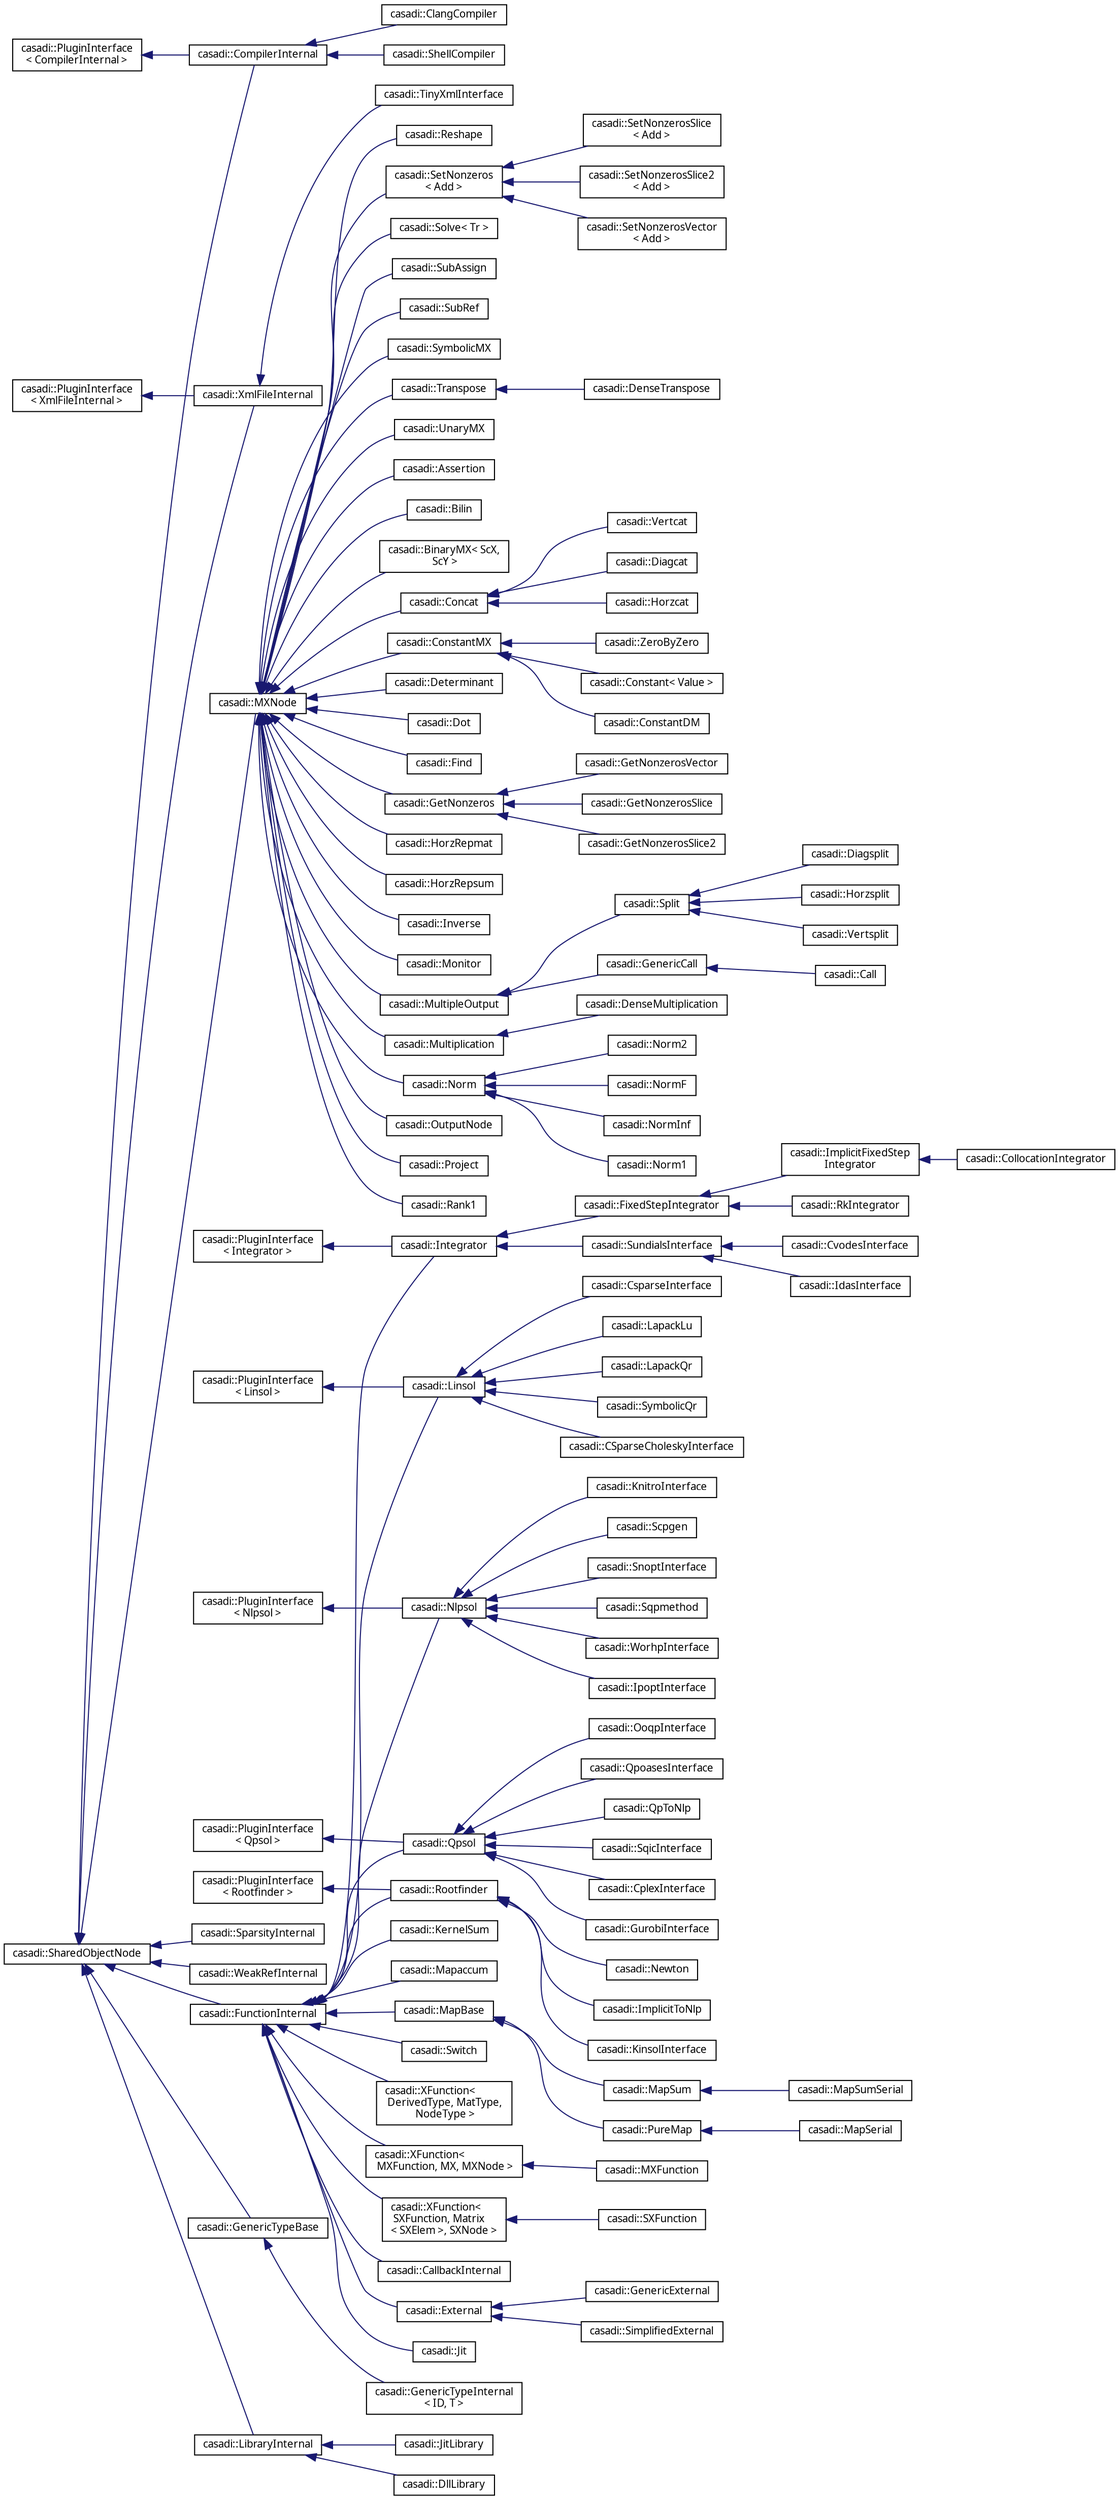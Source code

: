 digraph "Graphical Class Hierarchy"
{
  edge [fontname="FreeSans.ttf",fontsize="10",labelfontname="FreeSans.ttf",labelfontsize="10"];
  node [fontname="FreeSans.ttf",fontsize="10",shape=record];
  rankdir="LR";
  Node1 [label="casadi::PluginInterface\l\< CompilerInternal \>",height=0.2,width=0.4,color="black", fillcolor="white", style="filled",URL="$d4/d37/classcasadi_1_1PluginInterface.html"];
  Node1 -> Node2 [dir="back",color="midnightblue",fontsize="10",style="solid",fontname="FreeSans.ttf"];
  Node2 [label="casadi::CompilerInternal",height=0.2,width=0.4,color="black", fillcolor="white", style="filled",URL="$d6/d84/classcasadi_1_1CompilerInternal.html",tooltip="Compiler internal class. "];
  Node2 -> Node3 [dir="back",color="midnightblue",fontsize="10",style="solid",fontname="FreeSans.ttf"];
  Node3 [label="casadi::ClangCompiler",height=0.2,width=0.4,color="black", fillcolor="white", style="filled",URL="$de/d87/classcasadi_1_1ClangCompiler.html",tooltip="&#39;clang&#39; plugin for Compiler "];
  Node2 -> Node4 [dir="back",color="midnightblue",fontsize="10",style="solid",fontname="FreeSans.ttf"];
  Node4 [label="casadi::ShellCompiler",height=0.2,width=0.4,color="black", fillcolor="white", style="filled",URL="$d6/d62/classcasadi_1_1ShellCompiler.html",tooltip="&#39;shell&#39; plugin for Compiler "];
  Node5 [label="casadi::PluginInterface\l\< Integrator \>",height=0.2,width=0.4,color="black", fillcolor="white", style="filled",URL="$d4/d37/classcasadi_1_1PluginInterface.html"];
  Node5 -> Node6 [dir="back",color="midnightblue",fontsize="10",style="solid",fontname="FreeSans.ttf"];
  Node6 [label="casadi::Integrator",height=0.2,width=0.4,color="black", fillcolor="white", style="filled",URL="$db/d3d/classcasadi_1_1Integrator.html",tooltip="Internal storage for integrator related data. "];
  Node6 -> Node7 [dir="back",color="midnightblue",fontsize="10",style="solid",fontname="FreeSans.ttf"];
  Node7 [label="casadi::FixedStepIntegrator",height=0.2,width=0.4,color="black", fillcolor="white", style="filled",URL="$da/da8/classcasadi_1_1FixedStepIntegrator.html"];
  Node7 -> Node8 [dir="back",color="midnightblue",fontsize="10",style="solid",fontname="FreeSans.ttf"];
  Node8 [label="casadi::ImplicitFixedStep\lIntegrator",height=0.2,width=0.4,color="black", fillcolor="white", style="filled",URL="$d8/d7b/classcasadi_1_1ImplicitFixedStepIntegrator.html"];
  Node8 -> Node9 [dir="back",color="midnightblue",fontsize="10",style="solid",fontname="FreeSans.ttf"];
  Node9 [label="casadi::CollocationIntegrator",height=0.2,width=0.4,color="black", fillcolor="white", style="filled",URL="$d1/d2f/classcasadi_1_1CollocationIntegrator.html",tooltip="&#39;collocation&#39; plugin for Integrator "];
  Node7 -> Node10 [dir="back",color="midnightblue",fontsize="10",style="solid",fontname="FreeSans.ttf"];
  Node10 [label="casadi::RkIntegrator",height=0.2,width=0.4,color="black", fillcolor="white", style="filled",URL="$d6/d6e/classcasadi_1_1RkIntegrator.html",tooltip="&#39;rk&#39; plugin for Integrator "];
  Node6 -> Node11 [dir="back",color="midnightblue",fontsize="10",style="solid",fontname="FreeSans.ttf"];
  Node11 [label="casadi::SundialsInterface",height=0.2,width=0.4,color="black", fillcolor="white", style="filled",URL="$d6/d90/classcasadi_1_1SundialsInterface.html"];
  Node11 -> Node12 [dir="back",color="midnightblue",fontsize="10",style="solid",fontname="FreeSans.ttf"];
  Node12 [label="casadi::CvodesInterface",height=0.2,width=0.4,color="black", fillcolor="white", style="filled",URL="$d2/d5f/classcasadi_1_1CvodesInterface.html",tooltip="&#39;cvodes&#39; plugin for Integrator "];
  Node11 -> Node13 [dir="back",color="midnightblue",fontsize="10",style="solid",fontname="FreeSans.ttf"];
  Node13 [label="casadi::IdasInterface",height=0.2,width=0.4,color="black", fillcolor="white", style="filled",URL="$d2/d52/classcasadi_1_1IdasInterface.html",tooltip="&#39;idas&#39; plugin for Integrator "];
  Node14 [label="casadi::PluginInterface\l\< Linsol \>",height=0.2,width=0.4,color="black", fillcolor="white", style="filled",URL="$d4/d37/classcasadi_1_1PluginInterface.html"];
  Node14 -> Node15 [dir="back",color="midnightblue",fontsize="10",style="solid",fontname="FreeSans.ttf"];
  Node15 [label="casadi::Linsol",height=0.2,width=0.4,color="black", fillcolor="white", style="filled",URL="$d5/d08/classcasadi_1_1Linsol.html"];
  Node15 -> Node16 [dir="back",color="midnightblue",fontsize="10",style="solid",fontname="FreeSans.ttf"];
  Node16 [label="casadi::CSparseCholeskyInterface",height=0.2,width=0.4,color="black", fillcolor="white", style="filled",URL="$de/dd2/classcasadi_1_1CSparseCholeskyInterface.html",tooltip="&#39;csparsecholesky&#39; plugin for Linsol "];
  Node15 -> Node17 [dir="back",color="midnightblue",fontsize="10",style="solid",fontname="FreeSans.ttf"];
  Node17 [label="casadi::CsparseInterface",height=0.2,width=0.4,color="black", fillcolor="white", style="filled",URL="$db/d12/classcasadi_1_1CsparseInterface.html",tooltip="&#39;csparse&#39; plugin for Linsol "];
  Node15 -> Node18 [dir="back",color="midnightblue",fontsize="10",style="solid",fontname="FreeSans.ttf"];
  Node18 [label="casadi::LapackLu",height=0.2,width=0.4,color="black", fillcolor="white", style="filled",URL="$db/d6e/classcasadi_1_1LapackLu.html",tooltip="&#39;lapacklu&#39; plugin for Linsol "];
  Node15 -> Node19 [dir="back",color="midnightblue",fontsize="10",style="solid",fontname="FreeSans.ttf"];
  Node19 [label="casadi::LapackQr",height=0.2,width=0.4,color="black", fillcolor="white", style="filled",URL="$d6/d45/classcasadi_1_1LapackQr.html",tooltip="&#39;lapackqr&#39; plugin for Linsol "];
  Node15 -> Node20 [dir="back",color="midnightblue",fontsize="10",style="solid",fontname="FreeSans.ttf"];
  Node20 [label="casadi::SymbolicQr",height=0.2,width=0.4,color="black", fillcolor="white", style="filled",URL="$d1/d15/classcasadi_1_1SymbolicQr.html",tooltip="&#39;symbolicqr&#39; plugin for Linsol "];
  Node21 [label="casadi::PluginInterface\l\< Nlpsol \>",height=0.2,width=0.4,color="black", fillcolor="white", style="filled",URL="$d4/d37/classcasadi_1_1PluginInterface.html"];
  Node21 -> Node22 [dir="back",color="midnightblue",fontsize="10",style="solid",fontname="FreeSans.ttf"];
  Node22 [label="casadi::Nlpsol",height=0.2,width=0.4,color="black", fillcolor="white", style="filled",URL="$d8/dc2/classcasadi_1_1Nlpsol.html",tooltip="NLP solver storage class. "];
  Node22 -> Node23 [dir="back",color="midnightblue",fontsize="10",style="solid",fontname="FreeSans.ttf"];
  Node23 [label="casadi::IpoptInterface",height=0.2,width=0.4,color="black", fillcolor="white", style="filled",URL="$d7/d2f/classcasadi_1_1IpoptInterface.html",tooltip="&#39;ipopt&#39; plugin for Nlpsol "];
  Node22 -> Node24 [dir="back",color="midnightblue",fontsize="10",style="solid",fontname="FreeSans.ttf"];
  Node24 [label="casadi::KnitroInterface",height=0.2,width=0.4,color="black", fillcolor="white", style="filled",URL="$db/dba/classcasadi_1_1KnitroInterface.html",tooltip="&#39;knitro&#39; plugin for Nlpsol "];
  Node22 -> Node25 [dir="back",color="midnightblue",fontsize="10",style="solid",fontname="FreeSans.ttf"];
  Node25 [label="casadi::Scpgen",height=0.2,width=0.4,color="black", fillcolor="white", style="filled",URL="$d6/dd8/classcasadi_1_1Scpgen.html",tooltip="&#39;scpgen&#39; plugin for Nlpsol "];
  Node22 -> Node26 [dir="back",color="midnightblue",fontsize="10",style="solid",fontname="FreeSans.ttf"];
  Node26 [label="casadi::SnoptInterface",height=0.2,width=0.4,color="black", fillcolor="white", style="filled",URL="$d8/d05/classcasadi_1_1SnoptInterface.html",tooltip="&#39;snopt&#39; plugin for Nlpsol "];
  Node22 -> Node27 [dir="back",color="midnightblue",fontsize="10",style="solid",fontname="FreeSans.ttf"];
  Node27 [label="casadi::Sqpmethod",height=0.2,width=0.4,color="black", fillcolor="white", style="filled",URL="$d8/dad/classcasadi_1_1Sqpmethod.html",tooltip="&#39;sqpmethod&#39; plugin for Nlpsol "];
  Node22 -> Node28 [dir="back",color="midnightblue",fontsize="10",style="solid",fontname="FreeSans.ttf"];
  Node28 [label="casadi::WorhpInterface",height=0.2,width=0.4,color="black", fillcolor="white", style="filled",URL="$d5/d79/classcasadi_1_1WorhpInterface.html",tooltip="&#39;worhp&#39; plugin for Nlpsol "];
  Node29 [label="casadi::PluginInterface\l\< Qpsol \>",height=0.2,width=0.4,color="black", fillcolor="white", style="filled",URL="$d4/d37/classcasadi_1_1PluginInterface.html"];
  Node29 -> Node30 [dir="back",color="midnightblue",fontsize="10",style="solid",fontname="FreeSans.ttf"];
  Node30 [label="casadi::Qpsol",height=0.2,width=0.4,color="black", fillcolor="white", style="filled",URL="$d4/d85/classcasadi_1_1Qpsol.html",tooltip="Internal class. "];
  Node30 -> Node31 [dir="back",color="midnightblue",fontsize="10",style="solid",fontname="FreeSans.ttf"];
  Node31 [label="casadi::CplexInterface",height=0.2,width=0.4,color="black", fillcolor="white", style="filled",URL="$d3/d93/classcasadi_1_1CplexInterface.html",tooltip="&#39;cplex&#39; plugin for Qpsol "];
  Node30 -> Node32 [dir="back",color="midnightblue",fontsize="10",style="solid",fontname="FreeSans.ttf"];
  Node32 [label="casadi::GurobiInterface",height=0.2,width=0.4,color="black", fillcolor="white", style="filled",URL="$de/d8c/classcasadi_1_1GurobiInterface.html",tooltip="&#39;gurobi&#39; plugin for Qpsol "];
  Node30 -> Node33 [dir="back",color="midnightblue",fontsize="10",style="solid",fontname="FreeSans.ttf"];
  Node33 [label="casadi::OoqpInterface",height=0.2,width=0.4,color="black", fillcolor="white", style="filled",URL="$db/dbb/classcasadi_1_1OoqpInterface.html",tooltip="&#39;ooqp&#39; plugin for Qpsol "];
  Node30 -> Node34 [dir="back",color="midnightblue",fontsize="10",style="solid",fontname="FreeSans.ttf"];
  Node34 [label="casadi::QpoasesInterface",height=0.2,width=0.4,color="black", fillcolor="white", style="filled",URL="$d5/d43/classcasadi_1_1QpoasesInterface.html",tooltip="&#39;qpoases&#39; plugin for Qpsol "];
  Node30 -> Node35 [dir="back",color="midnightblue",fontsize="10",style="solid",fontname="FreeSans.ttf"];
  Node35 [label="casadi::QpToNlp",height=0.2,width=0.4,color="black", fillcolor="white", style="filled",URL="$dd/dd9/classcasadi_1_1QpToNlp.html",tooltip="&#39;nlp&#39; plugin for Qpsol "];
  Node30 -> Node36 [dir="back",color="midnightblue",fontsize="10",style="solid",fontname="FreeSans.ttf"];
  Node36 [label="casadi::SqicInterface",height=0.2,width=0.4,color="black", fillcolor="white", style="filled",URL="$df/d48/classcasadi_1_1SqicInterface.html",tooltip="&#39;sqic&#39; plugin for Qpsol "];
  Node37 [label="casadi::PluginInterface\l\< Rootfinder \>",height=0.2,width=0.4,color="black", fillcolor="white", style="filled",URL="$d4/d37/classcasadi_1_1PluginInterface.html"];
  Node37 -> Node38 [dir="back",color="midnightblue",fontsize="10",style="solid",fontname="FreeSans.ttf"];
  Node38 [label="casadi::Rootfinder",height=0.2,width=0.4,color="black", fillcolor="white", style="filled",URL="$d4/d10/classcasadi_1_1Rootfinder.html",tooltip="Internal class. "];
  Node38 -> Node39 [dir="back",color="midnightblue",fontsize="10",style="solid",fontname="FreeSans.ttf"];
  Node39 [label="casadi::ImplicitToNlp",height=0.2,width=0.4,color="black", fillcolor="white", style="filled",URL="$d5/d7e/classcasadi_1_1ImplicitToNlp.html",tooltip="&#39;nlp&#39; plugin for Rootfinder "];
  Node38 -> Node40 [dir="back",color="midnightblue",fontsize="10",style="solid",fontname="FreeSans.ttf"];
  Node40 [label="casadi::KinsolInterface",height=0.2,width=0.4,color="black", fillcolor="white", style="filled",URL="$d6/def/classcasadi_1_1KinsolInterface.html",tooltip="&#39;kinsol&#39; plugin for Rootfinder "];
  Node38 -> Node41 [dir="back",color="midnightblue",fontsize="10",style="solid",fontname="FreeSans.ttf"];
  Node41 [label="casadi::Newton",height=0.2,width=0.4,color="black", fillcolor="white", style="filled",URL="$dd/d69/classcasadi_1_1Newton.html",tooltip="&#39;newton&#39; plugin for Rootfinder "];
  Node42 [label="casadi::PluginInterface\l\< XmlFileInternal \>",height=0.2,width=0.4,color="black", fillcolor="white", style="filled",URL="$d4/d37/classcasadi_1_1PluginInterface.html"];
  Node42 -> Node43 [dir="back",color="midnightblue",fontsize="10",style="solid",fontname="FreeSans.ttf"];
  Node43 [label="casadi::XmlFileInternal",height=0.2,width=0.4,color="black", fillcolor="white", style="filled",URL="$d5/db8/classcasadi_1_1XmlFileInternal.html"];
  Node43 -> Node44 [dir="back",color="midnightblue",fontsize="10",style="solid",fontname="FreeSans.ttf"];
  Node44 [label="casadi::TinyXmlInterface",height=0.2,width=0.4,color="black", fillcolor="white", style="filled",URL="$d6/d22/classcasadi_1_1TinyXmlInterface.html",tooltip="&#39;tinyxml&#39; plugin for XmlFile "];
  Node45 [label="casadi::SharedObjectNode",height=0.2,width=0.4,color="black", fillcolor="white", style="filled",URL="$d9/dd3/classcasadi_1_1SharedObjectNode.html"];
  Node45 -> Node2 [dir="back",color="midnightblue",fontsize="10",style="solid",fontname="FreeSans.ttf"];
  Node45 -> Node46 [dir="back",color="midnightblue",fontsize="10",style="solid",fontname="FreeSans.ttf"];
  Node46 [label="casadi::FunctionInternal",height=0.2,width=0.4,color="black", fillcolor="white", style="filled",URL="$d2/dab/classcasadi_1_1FunctionInternal.html",tooltip="Internal class for Function. "];
  Node46 -> Node47 [dir="back",color="midnightblue",fontsize="10",style="solid",fontname="FreeSans.ttf"];
  Node47 [label="casadi::CallbackInternal",height=0.2,width=0.4,color="black", fillcolor="white", style="filled",URL="$df/d13/classcasadi_1_1CallbackInternal.html"];
  Node46 -> Node48 [dir="back",color="midnightblue",fontsize="10",style="solid",fontname="FreeSans.ttf"];
  Node48 [label="casadi::External",height=0.2,width=0.4,color="black", fillcolor="white", style="filled",URL="$d8/db5/classcasadi_1_1External.html"];
  Node48 -> Node49 [dir="back",color="midnightblue",fontsize="10",style="solid",fontname="FreeSans.ttf"];
  Node49 [label="casadi::GenericExternal",height=0.2,width=0.4,color="black", fillcolor="white", style="filled",URL="$de/de8/classcasadi_1_1GenericExternal.html"];
  Node48 -> Node50 [dir="back",color="midnightblue",fontsize="10",style="solid",fontname="FreeSans.ttf"];
  Node50 [label="casadi::SimplifiedExternal",height=0.2,width=0.4,color="black", fillcolor="white", style="filled",URL="$d4/dfb/classcasadi_1_1SimplifiedExternal.html"];
  Node46 -> Node6 [dir="back",color="midnightblue",fontsize="10",style="solid",fontname="FreeSans.ttf"];
  Node46 -> Node51 [dir="back",color="midnightblue",fontsize="10",style="solid",fontname="FreeSans.ttf"];
  Node51 [label="casadi::Jit",height=0.2,width=0.4,color="black", fillcolor="white", style="filled",URL="$dd/d54/classcasadi_1_1Jit.html"];
  Node46 -> Node52 [dir="back",color="midnightblue",fontsize="10",style="solid",fontname="FreeSans.ttf"];
  Node52 [label="casadi::KernelSum",height=0.2,width=0.4,color="black", fillcolor="white", style="filled",URL="$dd/db9/classcasadi_1_1KernelSum.html"];
  Node46 -> Node15 [dir="back",color="midnightblue",fontsize="10",style="solid",fontname="FreeSans.ttf"];
  Node46 -> Node53 [dir="back",color="midnightblue",fontsize="10",style="solid",fontname="FreeSans.ttf"];
  Node53 [label="casadi::Mapaccum",height=0.2,width=0.4,color="black", fillcolor="white", style="filled",URL="$da/d4b/classcasadi_1_1Mapaccum.html"];
  Node46 -> Node54 [dir="back",color="midnightblue",fontsize="10",style="solid",fontname="FreeSans.ttf"];
  Node54 [label="casadi::MapBase",height=0.2,width=0.4,color="black", fillcolor="white", style="filled",URL="$de/d7d/classcasadi_1_1MapBase.html"];
  Node54 -> Node55 [dir="back",color="midnightblue",fontsize="10",style="solid",fontname="FreeSans.ttf"];
  Node55 [label="casadi::MapSum",height=0.2,width=0.4,color="black", fillcolor="white", style="filled",URL="$d1/da7/classcasadi_1_1MapSum.html"];
  Node55 -> Node56 [dir="back",color="midnightblue",fontsize="10",style="solid",fontname="FreeSans.ttf"];
  Node56 [label="casadi::MapSumSerial",height=0.2,width=0.4,color="black", fillcolor="white", style="filled",URL="$d1/d41/classcasadi_1_1MapSumSerial.html"];
  Node54 -> Node57 [dir="back",color="midnightblue",fontsize="10",style="solid",fontname="FreeSans.ttf"];
  Node57 [label="casadi::PureMap",height=0.2,width=0.4,color="black", fillcolor="white", style="filled",URL="$de/d75/classcasadi_1_1PureMap.html"];
  Node57 -> Node58 [dir="back",color="midnightblue",fontsize="10",style="solid",fontname="FreeSans.ttf"];
  Node58 [label="casadi::MapSerial",height=0.2,width=0.4,color="black", fillcolor="white", style="filled",URL="$d8/da9/classcasadi_1_1MapSerial.html"];
  Node46 -> Node22 [dir="back",color="midnightblue",fontsize="10",style="solid",fontname="FreeSans.ttf"];
  Node46 -> Node30 [dir="back",color="midnightblue",fontsize="10",style="solid",fontname="FreeSans.ttf"];
  Node46 -> Node38 [dir="back",color="midnightblue",fontsize="10",style="solid",fontname="FreeSans.ttf"];
  Node46 -> Node59 [dir="back",color="midnightblue",fontsize="10",style="solid",fontname="FreeSans.ttf"];
  Node59 [label="casadi::Switch",height=0.2,width=0.4,color="black", fillcolor="white", style="filled",URL="$d5/da2/classcasadi_1_1Switch.html"];
  Node46 -> Node60 [dir="back",color="midnightblue",fontsize="10",style="solid",fontname="FreeSans.ttf"];
  Node60 [label="casadi::XFunction\<\l DerivedType, MatType,\l NodeType \>",height=0.2,width=0.4,color="black", fillcolor="white", style="filled",URL="$d7/d72/classcasadi_1_1XFunction.html",tooltip="Internal node class for the base class of SXFunction and MXFunction (lacks a public counterpart) The ..."];
  Node46 -> Node61 [dir="back",color="midnightblue",fontsize="10",style="solid",fontname="FreeSans.ttf"];
  Node61 [label="casadi::XFunction\<\l MXFunction, MX, MXNode \>",height=0.2,width=0.4,color="black", fillcolor="white", style="filled",URL="$d7/d72/classcasadi_1_1XFunction.html"];
  Node61 -> Node62 [dir="back",color="midnightblue",fontsize="10",style="solid",fontname="FreeSans.ttf"];
  Node62 [label="casadi::MXFunction",height=0.2,width=0.4,color="black", fillcolor="white", style="filled",URL="$d6/dfe/classcasadi_1_1MXFunction.html",tooltip="Internal node class for MXFunction. "];
  Node46 -> Node63 [dir="back",color="midnightblue",fontsize="10",style="solid",fontname="FreeSans.ttf"];
  Node63 [label="casadi::XFunction\<\l SXFunction, Matrix\l\< SXElem \>, SXNode \>",height=0.2,width=0.4,color="black", fillcolor="white", style="filled",URL="$d7/d72/classcasadi_1_1XFunction.html"];
  Node63 -> Node64 [dir="back",color="midnightblue",fontsize="10",style="solid",fontname="FreeSans.ttf"];
  Node64 [label="casadi::SXFunction",height=0.2,width=0.4,color="black", fillcolor="white", style="filled",URL="$df/d79/classcasadi_1_1SXFunction.html",tooltip="Internal node class for SXFunction Do not use any internal class directly - always use the public Fun..."];
  Node45 -> Node65 [dir="back",color="midnightblue",fontsize="10",style="solid",fontname="FreeSans.ttf"];
  Node65 [label="casadi::GenericTypeBase",height=0.2,width=0.4,color="black", fillcolor="white", style="filled",URL="$d3/dd0/classcasadi_1_1GenericTypeBase.html"];
  Node65 -> Node66 [dir="back",color="midnightblue",fontsize="10",style="solid",fontname="FreeSans.ttf"];
  Node66 [label="casadi::GenericTypeInternal\l\< ID, T \>",height=0.2,width=0.4,color="black", fillcolor="white", style="filled",URL="$df/d15/classcasadi_1_1GenericTypeInternal.html"];
  Node45 -> Node67 [dir="back",color="midnightblue",fontsize="10",style="solid",fontname="FreeSans.ttf"];
  Node67 [label="casadi::LibraryInternal",height=0.2,width=0.4,color="black", fillcolor="white", style="filled",URL="$d4/d65/classcasadi_1_1LibraryInternal.html",tooltip="Just-in-time compiled or dynamically linked library. "];
  Node67 -> Node68 [dir="back",color="midnightblue",fontsize="10",style="solid",fontname="FreeSans.ttf"];
  Node68 [label="casadi::DllLibrary",height=0.2,width=0.4,color="black", fillcolor="white", style="filled",URL="$d6/d2e/classcasadi_1_1DllLibrary.html",tooltip="Dynamically linked library. "];
  Node67 -> Node69 [dir="back",color="midnightblue",fontsize="10",style="solid",fontname="FreeSans.ttf"];
  Node69 [label="casadi::JitLibrary",height=0.2,width=0.4,color="black", fillcolor="white", style="filled",URL="$d7/da8/classcasadi_1_1JitLibrary.html",tooltip="Just-in-time library. "];
  Node45 -> Node70 [dir="back",color="midnightblue",fontsize="10",style="solid",fontname="FreeSans.ttf"];
  Node70 [label="casadi::MXNode",height=0.2,width=0.4,color="black", fillcolor="white", style="filled",URL="$d0/d19/classcasadi_1_1MXNode.html",tooltip="Node class for MX objects. "];
  Node70 -> Node71 [dir="back",color="midnightblue",fontsize="10",style="solid",fontname="FreeSans.ttf"];
  Node71 [label="casadi::Assertion",height=0.2,width=0.4,color="black", fillcolor="white", style="filled",URL="$de/d0e/classcasadi_1_1Assertion.html",tooltip="Assertion. "];
  Node70 -> Node72 [dir="back",color="midnightblue",fontsize="10",style="solid",fontname="FreeSans.ttf"];
  Node72 [label="casadi::Bilin",height=0.2,width=0.4,color="black", fillcolor="white", style="filled",URL="$d9/d89/classcasadi_1_1Bilin.html",tooltip="Calculate quadratic form. "];
  Node70 -> Node73 [dir="back",color="midnightblue",fontsize="10",style="solid",fontname="FreeSans.ttf"];
  Node73 [label="casadi::BinaryMX\< ScX,\l ScY \>",height=0.2,width=0.4,color="black", fillcolor="white", style="filled",URL="$d6/d67/classcasadi_1_1BinaryMX.html",tooltip="Represents any binary operation that involves two matrices. "];
  Node70 -> Node74 [dir="back",color="midnightblue",fontsize="10",style="solid",fontname="FreeSans.ttf"];
  Node74 [label="casadi::Concat",height=0.2,width=0.4,color="black", fillcolor="white", style="filled",URL="$d5/d65/classcasadi_1_1Concat.html",tooltip="Concatenation: Join multiple expressions stacking the nonzeros. "];
  Node74 -> Node75 [dir="back",color="midnightblue",fontsize="10",style="solid",fontname="FreeSans.ttf"];
  Node75 [label="casadi::Diagcat",height=0.2,width=0.4,color="black", fillcolor="white", style="filled",URL="$dd/de9/classcasadi_1_1Diagcat.html",tooltip="Diagonal concatenation of matrices. "];
  Node74 -> Node76 [dir="back",color="midnightblue",fontsize="10",style="solid",fontname="FreeSans.ttf"];
  Node76 [label="casadi::Horzcat",height=0.2,width=0.4,color="black", fillcolor="white", style="filled",URL="$d0/d4d/classcasadi_1_1Horzcat.html",tooltip="Horizontal concatenation. "];
  Node74 -> Node77 [dir="back",color="midnightblue",fontsize="10",style="solid",fontname="FreeSans.ttf"];
  Node77 [label="casadi::Vertcat",height=0.2,width=0.4,color="black", fillcolor="white", style="filled",URL="$dd/dad/classcasadi_1_1Vertcat.html",tooltip="Vertical concatenation of vectors. "];
  Node70 -> Node78 [dir="back",color="midnightblue",fontsize="10",style="solid",fontname="FreeSans.ttf"];
  Node78 [label="casadi::ConstantMX",height=0.2,width=0.4,color="black", fillcolor="white", style="filled",URL="$d6/dc0/classcasadi_1_1ConstantMX.html",tooltip="Represents an MX that is only composed of a constant. "];
  Node78 -> Node79 [dir="back",color="midnightblue",fontsize="10",style="solid",fontname="FreeSans.ttf"];
  Node79 [label="casadi::Constant\< Value \>",height=0.2,width=0.4,color="black", fillcolor="white", style="filled",URL="$d9/d78/classcasadi_1_1Constant.html",tooltip="A constant with all entries identical. "];
  Node78 -> Node80 [dir="back",color="midnightblue",fontsize="10",style="solid",fontname="FreeSans.ttf"];
  Node80 [label="casadi::ConstantDM",height=0.2,width=0.4,color="black", fillcolor="white", style="filled",URL="$dc/d35/classcasadi_1_1ConstantDM.html",tooltip="A constant given as a DM. "];
  Node78 -> Node81 [dir="back",color="midnightblue",fontsize="10",style="solid",fontname="FreeSans.ttf"];
  Node81 [label="casadi::ZeroByZero",height=0.2,width=0.4,color="black", fillcolor="white", style="filled",URL="$d2/d3f/classcasadi_1_1ZeroByZero.html",tooltip="A zero-by-zero matrix. "];
  Node70 -> Node82 [dir="back",color="midnightblue",fontsize="10",style="solid",fontname="FreeSans.ttf"];
  Node82 [label="casadi::Determinant",height=0.2,width=0.4,color="black", fillcolor="white", style="filled",URL="$df/d64/classcasadi_1_1Determinant.html",tooltip="Matrix determinant. "];
  Node70 -> Node83 [dir="back",color="midnightblue",fontsize="10",style="solid",fontname="FreeSans.ttf"];
  Node83 [label="casadi::Dot",height=0.2,width=0.4,color="black", fillcolor="white", style="filled",URL="$d0/d8c/classcasadi_1_1Dot.html",tooltip="Matrix dot. "];
  Node70 -> Node84 [dir="back",color="midnightblue",fontsize="10",style="solid",fontname="FreeSans.ttf"];
  Node84 [label="casadi::Find",height=0.2,width=0.4,color="black", fillcolor="white", style="filled",URL="$d7/daf/classcasadi_1_1Find.html",tooltip="Finds the first nonzero element in a vector. "];
  Node70 -> Node85 [dir="back",color="midnightblue",fontsize="10",style="solid",fontname="FreeSans.ttf"];
  Node85 [label="casadi::GetNonzeros",height=0.2,width=0.4,color="black", fillcolor="white", style="filled",URL="$d5/da1/classcasadi_1_1GetNonzeros.html",tooltip="Get nonzeros of a matrix. "];
  Node85 -> Node86 [dir="back",color="midnightblue",fontsize="10",style="solid",fontname="FreeSans.ttf"];
  Node86 [label="casadi::GetNonzerosSlice",height=0.2,width=0.4,color="black", fillcolor="white", style="filled",URL="$d0/d4b/classcasadi_1_1GetNonzerosSlice.html"];
  Node85 -> Node87 [dir="back",color="midnightblue",fontsize="10",style="solid",fontname="FreeSans.ttf"];
  Node87 [label="casadi::GetNonzerosSlice2",height=0.2,width=0.4,color="black", fillcolor="white", style="filled",URL="$d9/dc1/classcasadi_1_1GetNonzerosSlice2.html"];
  Node85 -> Node88 [dir="back",color="midnightblue",fontsize="10",style="solid",fontname="FreeSans.ttf"];
  Node88 [label="casadi::GetNonzerosVector",height=0.2,width=0.4,color="black", fillcolor="white", style="filled",URL="$de/de4/classcasadi_1_1GetNonzerosVector.html"];
  Node70 -> Node89 [dir="back",color="midnightblue",fontsize="10",style="solid",fontname="FreeSans.ttf"];
  Node89 [label="casadi::HorzRepmat",height=0.2,width=0.4,color="black", fillcolor="white", style="filled",URL="$d7/d93/classcasadi_1_1HorzRepmat.html",tooltip="Horizontal repmat. "];
  Node70 -> Node90 [dir="back",color="midnightblue",fontsize="10",style="solid",fontname="FreeSans.ttf"];
  Node90 [label="casadi::HorzRepsum",height=0.2,width=0.4,color="black", fillcolor="white", style="filled",URL="$d9/da9/classcasadi_1_1HorzRepsum.html",tooltip="Horizontal repsum. "];
  Node70 -> Node91 [dir="back",color="midnightblue",fontsize="10",style="solid",fontname="FreeSans.ttf"];
  Node91 [label="casadi::Inverse",height=0.2,width=0.4,color="black", fillcolor="white", style="filled",URL="$df/dbc/classcasadi_1_1Inverse.html",tooltip="Matrix inverse. "];
  Node70 -> Node92 [dir="back",color="midnightblue",fontsize="10",style="solid",fontname="FreeSans.ttf"];
  Node92 [label="casadi::Monitor",height=0.2,width=0.4,color="black", fillcolor="white", style="filled",URL="$d8/d30/classcasadi_1_1Monitor.html",tooltip="Monitor. "];
  Node70 -> Node93 [dir="back",color="midnightblue",fontsize="10",style="solid",fontname="FreeSans.ttf"];
  Node93 [label="casadi::MultipleOutput",height=0.2,width=0.4,color="black", fillcolor="white", style="filled",URL="$d2/d31/classcasadi_1_1MultipleOutput.html"];
  Node93 -> Node94 [dir="back",color="midnightblue",fontsize="10",style="solid",fontname="FreeSans.ttf"];
  Node94 [label="casadi::GenericCall",height=0.2,width=0.4,color="black", fillcolor="white", style="filled",URL="$d7/d7d/classcasadi_1_1GenericCall.html"];
  Node94 -> Node95 [dir="back",color="midnightblue",fontsize="10",style="solid",fontname="FreeSans.ttf"];
  Node95 [label="casadi::Call",height=0.2,width=0.4,color="black", fillcolor="white", style="filled",URL="$db/d2a/classcasadi_1_1Call.html"];
  Node93 -> Node96 [dir="back",color="midnightblue",fontsize="10",style="solid",fontname="FreeSans.ttf"];
  Node96 [label="casadi::Split",height=0.2,width=0.4,color="black", fillcolor="white", style="filled",URL="$d9/d1d/classcasadi_1_1Split.html",tooltip="Split: Split into multiple expressions splitting the nonzeros. "];
  Node96 -> Node97 [dir="back",color="midnightblue",fontsize="10",style="solid",fontname="FreeSans.ttf"];
  Node97 [label="casadi::Diagsplit",height=0.2,width=0.4,color="black", fillcolor="white", style="filled",URL="$df/df5/classcasadi_1_1Diagsplit.html",tooltip="Diag split, x -> x0, x1, ... "];
  Node96 -> Node98 [dir="back",color="midnightblue",fontsize="10",style="solid",fontname="FreeSans.ttf"];
  Node98 [label="casadi::Horzsplit",height=0.2,width=0.4,color="black", fillcolor="white", style="filled",URL="$da/d91/classcasadi_1_1Horzsplit.html",tooltip="Horizontal split, x -> x0, x1, ... "];
  Node96 -> Node99 [dir="back",color="midnightblue",fontsize="10",style="solid",fontname="FreeSans.ttf"];
  Node99 [label="casadi::Vertsplit",height=0.2,width=0.4,color="black", fillcolor="white", style="filled",URL="$d6/d6c/classcasadi_1_1Vertsplit.html",tooltip="Vertical split of vectors, x -> x0, x1, ... "];
  Node70 -> Node100 [dir="back",color="midnightblue",fontsize="10",style="solid",fontname="FreeSans.ttf"];
  Node100 [label="casadi::Multiplication",height=0.2,width=0.4,color="black", fillcolor="white", style="filled",URL="$da/d52/classcasadi_1_1Multiplication.html",tooltip="An MX atomic for matrix-matrix product, note that the first factor must be provided transposed..."];
  Node100 -> Node101 [dir="back",color="midnightblue",fontsize="10",style="solid",fontname="FreeSans.ttf"];
  Node101 [label="casadi::DenseMultiplication",height=0.2,width=0.4,color="black", fillcolor="white", style="filled",URL="$da/dbe/classcasadi_1_1DenseMultiplication.html",tooltip="An MX atomic for matrix-matrix product, note that the factor must be provided transposed. "];
  Node70 -> Node102 [dir="back",color="midnightblue",fontsize="10",style="solid",fontname="FreeSans.ttf"];
  Node102 [label="casadi::Norm",height=0.2,width=0.4,color="black", fillcolor="white", style="filled",URL="$dc/d0b/classcasadi_1_1Norm.html",tooltip="Matrix and vector norms. "];
  Node102 -> Node103 [dir="back",color="midnightblue",fontsize="10",style="solid",fontname="FreeSans.ttf"];
  Node103 [label="casadi::Norm1",height=0.2,width=0.4,color="black", fillcolor="white", style="filled",URL="$da/dc0/classcasadi_1_1Norm1.html",tooltip="1-norm "];
  Node102 -> Node104 [dir="back",color="midnightblue",fontsize="10",style="solid",fontname="FreeSans.ttf"];
  Node104 [label="casadi::Norm2",height=0.2,width=0.4,color="black", fillcolor="white", style="filled",URL="$d0/d84/classcasadi_1_1Norm2.html",tooltip="Represents a 2-norm (spectral norm) "];
  Node102 -> Node105 [dir="back",color="midnightblue",fontsize="10",style="solid",fontname="FreeSans.ttf"];
  Node105 [label="casadi::NormF",height=0.2,width=0.4,color="black", fillcolor="white", style="filled",URL="$d2/dda/classcasadi_1_1NormF.html",tooltip="Represents a Frobenius norm. "];
  Node102 -> Node106 [dir="back",color="midnightblue",fontsize="10",style="solid",fontname="FreeSans.ttf"];
  Node106 [label="casadi::NormInf",height=0.2,width=0.4,color="black", fillcolor="white", style="filled",URL="$df/d80/classcasadi_1_1NormInf.html",tooltip="Represents an infinity-norm operation on a MX. "];
  Node70 -> Node107 [dir="back",color="midnightblue",fontsize="10",style="solid",fontname="FreeSans.ttf"];
  Node107 [label="casadi::OutputNode",height=0.2,width=0.4,color="black", fillcolor="white", style="filled",URL="$d6/d60/classcasadi_1_1OutputNode.html"];
  Node70 -> Node108 [dir="back",color="midnightblue",fontsize="10",style="solid",fontname="FreeSans.ttf"];
  Node108 [label="casadi::Project",height=0.2,width=0.4,color="black", fillcolor="white", style="filled",URL="$da/d17/classcasadi_1_1Project.html",tooltip="Change the sparsity of an expression. "];
  Node70 -> Node109 [dir="back",color="midnightblue",fontsize="10",style="solid",fontname="FreeSans.ttf"];
  Node109 [label="casadi::Rank1",height=0.2,width=0.4,color="black", fillcolor="white", style="filled",URL="$dc/ddc/classcasadi_1_1Rank1.html",tooltip="Calculate rank1 update. "];
  Node70 -> Node110 [dir="back",color="midnightblue",fontsize="10",style="solid",fontname="FreeSans.ttf"];
  Node110 [label="casadi::Reshape",height=0.2,width=0.4,color="black", fillcolor="white", style="filled",URL="$df/d15/classcasadi_1_1Reshape.html",tooltip="Reshape an expression. "];
  Node70 -> Node111 [dir="back",color="midnightblue",fontsize="10",style="solid",fontname="FreeSans.ttf"];
  Node111 [label="casadi::SetNonzeros\l\< Add \>",height=0.2,width=0.4,color="black", fillcolor="white", style="filled",URL="$d7/d1c/classcasadi_1_1SetNonzeros.html",tooltip="Assign or add entries to a matrix. "];
  Node111 -> Node112 [dir="back",color="midnightblue",fontsize="10",style="solid",fontname="FreeSans.ttf"];
  Node112 [label="casadi::SetNonzerosSlice\l\< Add \>",height=0.2,width=0.4,color="black", fillcolor="white", style="filled",URL="$d5/d5f/classcasadi_1_1SetNonzerosSlice.html"];
  Node111 -> Node113 [dir="back",color="midnightblue",fontsize="10",style="solid",fontname="FreeSans.ttf"];
  Node113 [label="casadi::SetNonzerosSlice2\l\< Add \>",height=0.2,width=0.4,color="black", fillcolor="white", style="filled",URL="$d7/d12/classcasadi_1_1SetNonzerosSlice2.html"];
  Node111 -> Node114 [dir="back",color="midnightblue",fontsize="10",style="solid",fontname="FreeSans.ttf"];
  Node114 [label="casadi::SetNonzerosVector\l\< Add \>",height=0.2,width=0.4,color="black", fillcolor="white", style="filled",URL="$d7/de6/classcasadi_1_1SetNonzerosVector.html",tooltip="Add the nonzeros of a matrix to another matrix. "];
  Node70 -> Node115 [dir="back",color="midnightblue",fontsize="10",style="solid",fontname="FreeSans.ttf"];
  Node115 [label="casadi::Solve\< Tr \>",height=0.2,width=0.4,color="black", fillcolor="white", style="filled",URL="$dd/de8/classcasadi_1_1Solve.html",tooltip="An MX atomic for linear solver solution: x = r * A^-1 or x = r * A^-T. "];
  Node70 -> Node116 [dir="back",color="midnightblue",fontsize="10",style="solid",fontname="FreeSans.ttf"];
  Node116 [label="casadi::SubAssign",height=0.2,width=0.4,color="black", fillcolor="white", style="filled",URL="$db/d8d/classcasadi_1_1SubAssign.html",tooltip="Reference to a submatrix. "];
  Node70 -> Node117 [dir="back",color="midnightblue",fontsize="10",style="solid",fontname="FreeSans.ttf"];
  Node117 [label="casadi::SubRef",height=0.2,width=0.4,color="black", fillcolor="white", style="filled",URL="$d5/d58/classcasadi_1_1SubRef.html",tooltip="Reference to a submatrix. "];
  Node70 -> Node118 [dir="back",color="midnightblue",fontsize="10",style="solid",fontname="FreeSans.ttf"];
  Node118 [label="casadi::SymbolicMX",height=0.2,width=0.4,color="black", fillcolor="white", style="filled",URL="$db/d76/classcasadi_1_1SymbolicMX.html",tooltip="Represents a symbolic MX. "];
  Node70 -> Node119 [dir="back",color="midnightblue",fontsize="10",style="solid",fontname="FreeSans.ttf"];
  Node119 [label="casadi::Transpose",height=0.2,width=0.4,color="black", fillcolor="white", style="filled",URL="$d4/d84/classcasadi_1_1Transpose.html",tooltip="Matrix transpose. "];
  Node119 -> Node120 [dir="back",color="midnightblue",fontsize="10",style="solid",fontname="FreeSans.ttf"];
  Node120 [label="casadi::DenseTranspose",height=0.2,width=0.4,color="black", fillcolor="white", style="filled",URL="$d6/dc3/classcasadi_1_1DenseTranspose.html",tooltip="Matrix transpose (dense) "];
  Node70 -> Node121 [dir="back",color="midnightblue",fontsize="10",style="solid",fontname="FreeSans.ttf"];
  Node121 [label="casadi::UnaryMX",height=0.2,width=0.4,color="black", fillcolor="white", style="filled",URL="$d9/d19/classcasadi_1_1UnaryMX.html",tooltip="Represents a general unary operation on an MX. "];
  Node45 -> Node122 [dir="back",color="midnightblue",fontsize="10",style="solid",fontname="FreeSans.ttf"];
  Node122 [label="casadi::SparsityInternal",height=0.2,width=0.4,color="black", fillcolor="white", style="filled",URL="$d7/d05/classcasadi_1_1SparsityInternal.html"];
  Node45 -> Node123 [dir="back",color="midnightblue",fontsize="10",style="solid",fontname="FreeSans.ttf"];
  Node123 [label="casadi::WeakRefInternal",height=0.2,width=0.4,color="black", fillcolor="white", style="filled",URL="$d6/df3/classcasadi_1_1WeakRefInternal.html"];
  Node45 -> Node43 [dir="back",color="midnightblue",fontsize="10",style="solid",fontname="FreeSans.ttf"];
}
